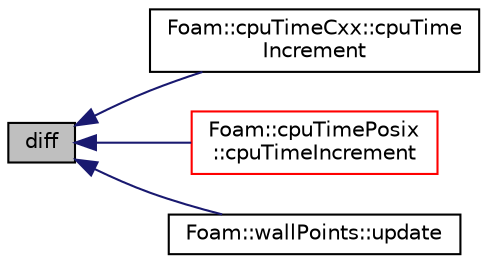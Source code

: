 digraph "diff"
{
  bgcolor="transparent";
  edge [fontname="Helvetica",fontsize="10",labelfontname="Helvetica",labelfontsize="10"];
  node [fontname="Helvetica",fontsize="10",shape=record];
  rankdir="LR";
  Node1 [label="diff",height=0.2,width=0.4,color="black", fillcolor="grey75", style="filled" fontcolor="black"];
  Node1 -> Node2 [dir="back",color="midnightblue",fontsize="10",style="solid",fontname="Helvetica"];
  Node2 [label="Foam::cpuTimeCxx::cpuTime\lIncrement",height=0.2,width=0.4,color="black",URL="$classFoam_1_1cpuTimeCxx.html#a43eed4a8935c988474b2232d55ada013",tooltip="Return CPU time (in seconds) since last call to cpuTimeIncrement() "];
  Node1 -> Node3 [dir="back",color="midnightblue",fontsize="10",style="solid",fontname="Helvetica"];
  Node3 [label="Foam::cpuTimePosix\l::cpuTimeIncrement",height=0.2,width=0.4,color="red",URL="$classFoam_1_1cpuTimePosix.html#a43eed4a8935c988474b2232d55ada013",tooltip="Return CPU time (in seconds) since last call to cpuTimeIncrement() "];
  Node1 -> Node4 [dir="back",color="midnightblue",fontsize="10",style="solid",fontname="Helvetica"];
  Node4 [label="Foam::wallPoints::update",height=0.2,width=0.4,color="black",URL="$classFoam_1_1wallPoints.html#ae34741ebca2651276eb125d6e1ffd92a",tooltip="Originating normal. "];
}
